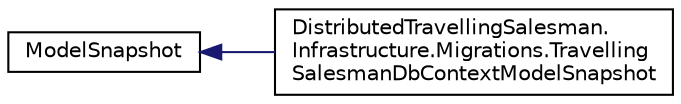 digraph "Graphical Class Hierarchy"
{
 // INTERACTIVE_SVG=YES
 // LATEX_PDF_SIZE
  edge [fontname="Helvetica",fontsize="10",labelfontname="Helvetica",labelfontsize="10"];
  node [fontname="Helvetica",fontsize="10",shape=record];
  rankdir="LR";
  Node0 [label="ModelSnapshot",height=0.2,width=0.4,color="black", fillcolor="white", style="filled",URL="$class_model_snapshot.html",tooltip=" "];
  Node0 -> Node1 [dir="back",color="midnightblue",fontsize="10",style="solid",fontname="Helvetica"];
  Node1 [label="DistributedTravellingSalesman.\lInfrastructure.Migrations.Travelling\lSalesmanDbContextModelSnapshot",height=0.2,width=0.4,color="black", fillcolor="white", style="filled",URL="$class_distributed_travelling_salesman_1_1_infrastructure_1_1_migrations_1_1_travelling_salesman_db_context_model_snapshot.html",tooltip=" "];
}
